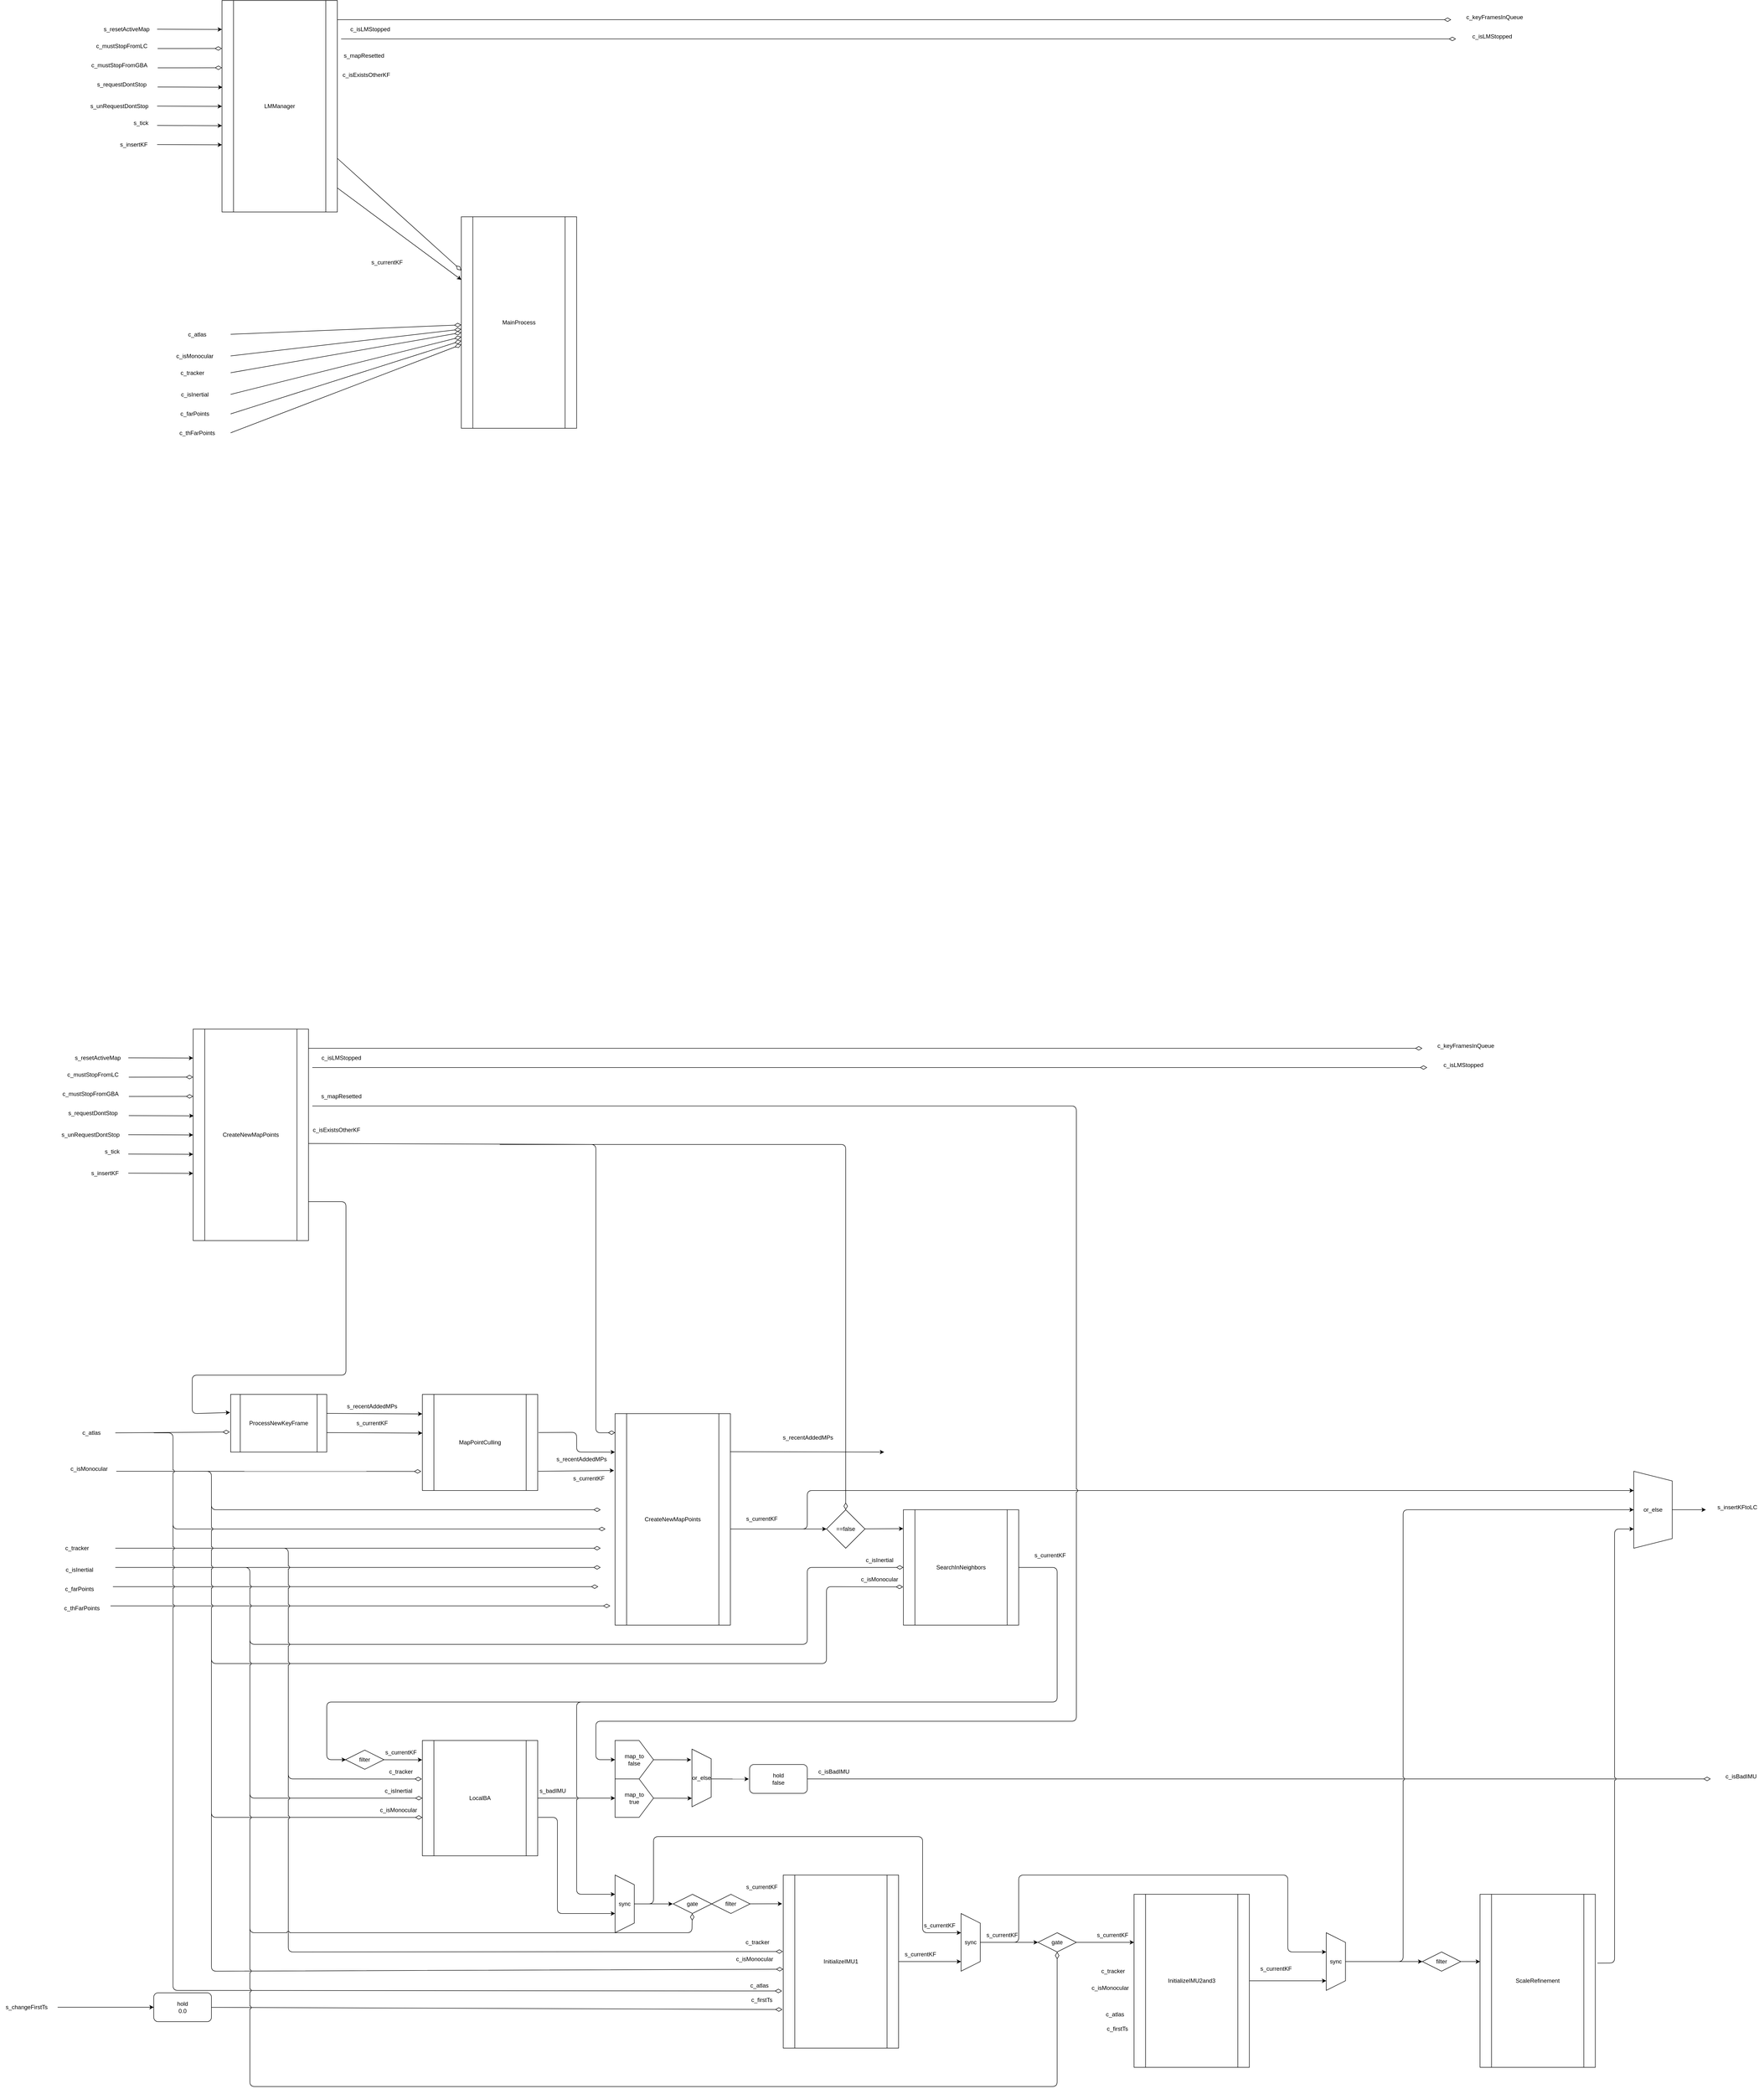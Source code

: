 <mxfile>
    <diagram id="bI2Ev9v69Rt3Gl_keq7L" name="ページ1">
        <mxGraphModel dx="1816" dy="4998" grid="1" gridSize="10" guides="1" tooltips="1" connect="1" arrows="1" fold="1" page="1" pageScale="1" pageWidth="827" pageHeight="1169" math="0" shadow="0">
            <root>
                <mxCell id="0"/>
                <mxCell id="1" parent="0"/>
                <mxCell id="60" value="" style="edgeStyle=none;orthogonalLoop=1;jettySize=auto;html=1;entryX=-0.006;entryY=0.314;entryDx=0;entryDy=0;entryPerimeter=0;exitX=0.999;exitY=0.816;exitDx=0;exitDy=0;exitPerimeter=0;" parent="1" source="225" target="79" edge="1">
                    <mxGeometry width="100" relative="1" as="geometry">
                        <mxPoint x="550" y="1050" as="sourcePoint"/>
                        <mxPoint x="40" y="1560" as="targetPoint"/>
                        <Array as="points">
                            <mxPoint x="360" y="1079"/>
                            <mxPoint x="360" y="1440"/>
                            <mxPoint x="40" y="1440"/>
                            <mxPoint x="40" y="1520"/>
                        </Array>
                    </mxGeometry>
                </mxCell>
                <mxCell id="74" value="" style="edgeStyle=none;orthogonalLoop=1;jettySize=auto;html=1;endArrow=diamondThin;endFill=0;endSize=12;" parent="1" edge="1">
                    <mxGeometry width="100" relative="1" as="geometry">
                        <mxPoint x="290" y="800" as="sourcePoint"/>
                        <mxPoint x="2610" y="800" as="targetPoint"/>
                        <Array as="points"/>
                    </mxGeometry>
                </mxCell>
                <mxCell id="79" value="ProcessNewKeyFrame" style="shape=process;whiteSpace=wrap;html=1;backgroundOutline=1;" parent="1" vertex="1">
                    <mxGeometry x="120" y="1480" width="200" height="120" as="geometry"/>
                </mxCell>
                <mxCell id="80" value="" style="edgeStyle=none;orthogonalLoop=1;jettySize=auto;html=1;endArrow=diamondThin;endFill=0;endSize=12;entryX=-0.009;entryY=0.652;entryDx=0;entryDy=0;entryPerimeter=0;" parent="1" target="79" edge="1">
                    <mxGeometry width="100" relative="1" as="geometry">
                        <mxPoint x="-120" y="1560" as="sourcePoint"/>
                        <mxPoint x="-20" y="1630" as="targetPoint"/>
                        <Array as="points"/>
                    </mxGeometry>
                </mxCell>
                <mxCell id="81" value="c_atlas" style="text;html=1;align=center;verticalAlign=middle;resizable=0;points=[];autosize=1;strokeColor=none;fillColor=none;" parent="1" vertex="1">
                    <mxGeometry x="-200" y="1545" width="60" height="30" as="geometry"/>
                </mxCell>
                <mxCell id="82" value="" style="edgeStyle=none;orthogonalLoop=1;jettySize=auto;html=1;entryX=-0.001;entryY=0.203;entryDx=0;entryDy=0;entryPerimeter=0;exitX=1.002;exitY=0.329;exitDx=0;exitDy=0;exitPerimeter=0;" parent="1" source="79" target="84" edge="1">
                    <mxGeometry width="100" relative="1" as="geometry">
                        <mxPoint x="490.84" y="1545" as="sourcePoint"/>
                        <mxPoint x="520" y="1540" as="targetPoint"/>
                        <Array as="points"/>
                    </mxGeometry>
                </mxCell>
                <mxCell id="83" value="s_recentAddedMPs" style="text;html=1;align=center;verticalAlign=middle;resizable=0;points=[];autosize=1;strokeColor=none;fillColor=none;" parent="1" vertex="1">
                    <mxGeometry x="349" y="1490" width="130" height="30" as="geometry"/>
                </mxCell>
                <mxCell id="84" value="MapPointCulling" style="shape=process;whiteSpace=wrap;html=1;backgroundOutline=1;" parent="1" vertex="1">
                    <mxGeometry x="519" y="1480" width="240" height="200" as="geometry"/>
                </mxCell>
                <mxCell id="85" value="s_currentKF" style="text;html=1;align=center;verticalAlign=middle;resizable=0;points=[];autosize=1;strokeColor=none;fillColor=none;" parent="1" vertex="1">
                    <mxGeometry x="369" y="1525" width="90" height="30" as="geometry"/>
                </mxCell>
                <mxCell id="86" value="" style="edgeStyle=none;orthogonalLoop=1;jettySize=auto;html=1;entryX=-0.001;entryY=0.203;entryDx=0;entryDy=0;entryPerimeter=0;exitX=1.002;exitY=0.329;exitDx=0;exitDy=0;exitPerimeter=0;" parent="1" edge="1">
                    <mxGeometry width="100" relative="1" as="geometry">
                        <mxPoint x="320.64" y="1559.44" as="sourcePoint"/>
                        <mxPoint x="519.0" y="1560.56" as="targetPoint"/>
                        <Array as="points"/>
                    </mxGeometry>
                </mxCell>
                <mxCell id="88" value="" style="edgeStyle=none;orthogonalLoop=1;jettySize=auto;html=1;endArrow=diamondThin;endFill=0;endSize=12;entryX=-0.01;entryY=0.801;entryDx=0;entryDy=0;entryPerimeter=0;" parent="1" target="84" edge="1">
                    <mxGeometry width="100" relative="1" as="geometry">
                        <mxPoint x="-118" y="1640" as="sourcePoint"/>
                        <mxPoint x="410" y="1640" as="targetPoint"/>
                        <Array as="points"/>
                    </mxGeometry>
                </mxCell>
                <mxCell id="89" value="c_isMonocular" style="text;html=1;align=center;verticalAlign=middle;resizable=0;points=[];autosize=1;strokeColor=none;fillColor=none;" parent="1" vertex="1">
                    <mxGeometry x="-225" y="1620" width="100" height="30" as="geometry"/>
                </mxCell>
                <mxCell id="90" value="CreateNewMapPoints" style="shape=process;whiteSpace=wrap;html=1;backgroundOutline=1;" parent="1" vertex="1">
                    <mxGeometry x="920" y="1520" width="240" height="440" as="geometry"/>
                </mxCell>
                <mxCell id="91" value="" style="edgeStyle=none;orthogonalLoop=1;jettySize=auto;html=1;endArrow=diamondThin;endFill=0;endSize=12;jumpStyle=arc;" parent="1" edge="1">
                    <mxGeometry width="100" relative="1" as="geometry">
                        <mxPoint x="-40" y="1560" as="sourcePoint"/>
                        <mxPoint x="900" y="1760" as="targetPoint"/>
                        <Array as="points">
                            <mxPoint y="1560"/>
                            <mxPoint y="1760"/>
                        </Array>
                    </mxGeometry>
                </mxCell>
                <mxCell id="92" value="" style="edgeStyle=none;orthogonalLoop=1;jettySize=auto;html=1;endArrow=diamondThin;endFill=0;endSize=12;jumpStyle=arc;" parent="1" edge="1">
                    <mxGeometry width="100" relative="1" as="geometry">
                        <mxPoint x="40" y="1640" as="sourcePoint"/>
                        <mxPoint x="890" y="1720" as="targetPoint"/>
                        <Array as="points">
                            <mxPoint x="80" y="1640"/>
                            <mxPoint x="80" y="1720"/>
                        </Array>
                    </mxGeometry>
                </mxCell>
                <mxCell id="93" value="" style="edgeStyle=none;orthogonalLoop=1;jettySize=auto;html=1;entryX=-0.009;entryY=0.269;entryDx=0;entryDy=0;entryPerimeter=0;" parent="1" target="90" edge="1">
                    <mxGeometry width="100" relative="1" as="geometry">
                        <mxPoint x="760" y="1640" as="sourcePoint"/>
                        <mxPoint x="920" y="1720" as="targetPoint"/>
                        <Array as="points"/>
                    </mxGeometry>
                </mxCell>
                <mxCell id="94" value="s_currentKF" style="text;html=1;align=center;verticalAlign=middle;resizable=0;points=[];autosize=1;strokeColor=none;fillColor=none;" parent="1" vertex="1">
                    <mxGeometry x="820" y="1640" width="90" height="30" as="geometry"/>
                </mxCell>
                <mxCell id="95" value="" style="edgeStyle=none;orthogonalLoop=1;jettySize=auto;html=1;jumpStyle=arc;exitX=1.007;exitY=0.397;exitDx=0;exitDy=0;exitPerimeter=0;entryX=-0.001;entryY=0.182;entryDx=0;entryDy=0;entryPerimeter=0;" parent="1" source="84" target="90" edge="1">
                    <mxGeometry width="100" relative="1" as="geometry">
                        <mxPoint x="760" y="1520" as="sourcePoint"/>
                        <mxPoint x="1080" y="1510" as="targetPoint"/>
                        <Array as="points">
                            <mxPoint x="840" y="1559"/>
                            <mxPoint x="840" y="1600"/>
                        </Array>
                    </mxGeometry>
                </mxCell>
                <mxCell id="96" value="s_recentAddedMPs" style="text;html=1;align=center;verticalAlign=middle;resizable=0;points=[];autosize=1;strokeColor=none;fillColor=none;" parent="1" vertex="1">
                    <mxGeometry x="785" y="1600" width="130" height="30" as="geometry"/>
                </mxCell>
                <mxCell id="97" value="" style="edgeStyle=none;orthogonalLoop=1;jettySize=auto;html=1;endArrow=diamondThin;endFill=0;endSize=12;jumpStyle=arc;" parent="1" edge="1">
                    <mxGeometry width="100" relative="1" as="geometry">
                        <mxPoint x="-120" y="1800" as="sourcePoint"/>
                        <mxPoint x="890" y="1800" as="targetPoint"/>
                        <Array as="points"/>
                    </mxGeometry>
                </mxCell>
                <mxCell id="99" value="c_tracker" style="text;html=1;align=center;verticalAlign=middle;resizable=0;points=[];autosize=1;strokeColor=none;fillColor=none;" parent="1" vertex="1">
                    <mxGeometry x="-235" y="1785" width="70" height="30" as="geometry"/>
                </mxCell>
                <mxCell id="100" value="c_isInertial" style="text;html=1;align=center;verticalAlign=middle;resizable=0;points=[];autosize=1;strokeColor=none;fillColor=none;" parent="1" vertex="1">
                    <mxGeometry x="-235" y="1830" width="80" height="30" as="geometry"/>
                </mxCell>
                <mxCell id="101" value="c_farPoints" style="text;html=1;align=center;verticalAlign=middle;resizable=0;points=[];autosize=1;strokeColor=none;fillColor=none;" parent="1" vertex="1">
                    <mxGeometry x="-235" y="1870" width="80" height="30" as="geometry"/>
                </mxCell>
                <mxCell id="102" value="" style="edgeStyle=none;orthogonalLoop=1;jettySize=auto;html=1;endArrow=diamondThin;endFill=0;endSize=12;jumpStyle=arc;" parent="1" edge="1">
                    <mxGeometry width="100" relative="1" as="geometry">
                        <mxPoint x="-120" y="1840" as="sourcePoint"/>
                        <mxPoint x="890" y="1840" as="targetPoint"/>
                        <Array as="points"/>
                    </mxGeometry>
                </mxCell>
                <mxCell id="103" value="" style="edgeStyle=none;orthogonalLoop=1;jettySize=auto;html=1;endArrow=diamondThin;endFill=0;endSize=12;jumpStyle=arc;" parent="1" edge="1">
                    <mxGeometry width="100" relative="1" as="geometry">
                        <mxPoint x="-125" y="1880" as="sourcePoint"/>
                        <mxPoint x="885" y="1880" as="targetPoint"/>
                        <Array as="points"/>
                    </mxGeometry>
                </mxCell>
                <mxCell id="104" value="" style="edgeStyle=none;orthogonalLoop=1;jettySize=auto;html=1;endArrow=diamondThin;endFill=0;endSize=12;jumpStyle=arc;" parent="1" edge="1">
                    <mxGeometry width="100" relative="1" as="geometry">
                        <mxPoint x="-130" y="1920" as="sourcePoint"/>
                        <mxPoint x="910" y="1920" as="targetPoint"/>
                        <Array as="points"/>
                    </mxGeometry>
                </mxCell>
                <mxCell id="105" value="c_thFarPoints" style="text;html=1;align=center;verticalAlign=middle;resizable=0;points=[];autosize=1;strokeColor=none;fillColor=none;" parent="1" vertex="1">
                    <mxGeometry x="-240" y="1910" width="100" height="30" as="geometry"/>
                </mxCell>
                <mxCell id="112" value="SearchInNeighbors" style="shape=process;whiteSpace=wrap;html=1;backgroundOutline=1;" parent="1" vertex="1">
                    <mxGeometry x="1520" y="1720" width="240" height="240" as="geometry"/>
                </mxCell>
                <mxCell id="114" value="" style="edgeStyle=none;orthogonalLoop=1;jettySize=auto;html=1;" parent="1" target="125" edge="1">
                    <mxGeometry width="100" relative="1" as="geometry">
                        <mxPoint x="1160" y="1760" as="sourcePoint"/>
                        <mxPoint x="1330" y="1790" as="targetPoint"/>
                        <Array as="points"/>
                    </mxGeometry>
                </mxCell>
                <mxCell id="115" value="s_currentKF" style="text;html=1;align=center;verticalAlign=middle;resizable=0;points=[];autosize=1;strokeColor=none;fillColor=none;" parent="1" vertex="1">
                    <mxGeometry x="1180" y="1724" width="90" height="30" as="geometry"/>
                </mxCell>
                <mxCell id="117" value="" style="edgeStyle=none;orthogonalLoop=1;jettySize=auto;html=1;endArrow=diamondThin;endFill=0;endSize=12;jumpStyle=arc;entryX=-0.003;entryY=0.669;entryDx=0;entryDy=0;entryPerimeter=0;" parent="1" target="112" edge="1">
                    <mxGeometry width="100" relative="1" as="geometry">
                        <mxPoint x="80" y="1680" as="sourcePoint"/>
                        <mxPoint x="1100" y="2030" as="targetPoint"/>
                        <Array as="points">
                            <mxPoint x="80" y="2040"/>
                            <mxPoint x="1360" y="2040"/>
                            <mxPoint x="1360" y="1880"/>
                        </Array>
                    </mxGeometry>
                </mxCell>
                <mxCell id="118" value="" style="edgeStyle=none;orthogonalLoop=1;jettySize=auto;html=1;endArrow=diamondThin;endFill=0;endSize=12;jumpStyle=arc;" parent="1" target="112" edge="1">
                    <mxGeometry width="100" relative="1" as="geometry">
                        <mxPoint x="120" y="1840" as="sourcePoint"/>
                        <mxPoint x="1090" y="2000" as="targetPoint"/>
                        <Array as="points">
                            <mxPoint x="160" y="1840"/>
                            <mxPoint x="160" y="2000"/>
                            <mxPoint x="1320" y="2000"/>
                            <mxPoint x="1320" y="1840"/>
                        </Array>
                    </mxGeometry>
                </mxCell>
                <mxCell id="119" value="" style="edgeStyle=none;orthogonalLoop=1;jettySize=auto;html=1;jumpStyle=arc;exitX=0.997;exitY=0.18;exitDx=0;exitDy=0;exitPerimeter=0;" parent="1" source="90" edge="1">
                    <mxGeometry width="100" relative="1" as="geometry">
                        <mxPoint x="1270.84" y="1575" as="sourcePoint"/>
                        <mxPoint x="1480" y="1600" as="targetPoint"/>
                        <Array as="points"/>
                    </mxGeometry>
                </mxCell>
                <mxCell id="120" value="s_recentAddedMPs" style="text;html=1;align=center;verticalAlign=middle;resizable=0;points=[];autosize=1;strokeColor=none;fillColor=none;" parent="1" vertex="1">
                    <mxGeometry x="1256" y="1555" width="130" height="30" as="geometry"/>
                </mxCell>
                <mxCell id="122" value="s_currentKF" style="text;html=1;align=center;verticalAlign=middle;resizable=0;points=[];autosize=1;strokeColor=none;fillColor=none;" parent="1" vertex="1">
                    <mxGeometry x="1780" y="1800" width="90" height="30" as="geometry"/>
                </mxCell>
                <mxCell id="124" value="" style="edgeStyle=none;orthogonalLoop=1;jettySize=auto;html=1;jumpStyle=arc;entryX=0.25;entryY=1;entryDx=0;entryDy=0;" parent="1" target="215" edge="1">
                    <mxGeometry width="100" relative="1" as="geometry">
                        <mxPoint x="1280" y="1760" as="sourcePoint"/>
                        <mxPoint x="2840" y="1680" as="targetPoint"/>
                        <Array as="points">
                            <mxPoint x="1320" y="1760"/>
                            <mxPoint x="1320" y="1680"/>
                            <mxPoint x="1840" y="1680"/>
                        </Array>
                    </mxGeometry>
                </mxCell>
                <mxCell id="125" value="==false" style="rhombus;whiteSpace=wrap;html=1;" parent="1" vertex="1">
                    <mxGeometry x="1360" y="1720" width="80" height="80" as="geometry"/>
                </mxCell>
                <mxCell id="126" value="" style="edgeStyle=none;orthogonalLoop=1;jettySize=auto;html=1;jumpStyle=arc;" parent="1" source="112" edge="1">
                    <mxGeometry width="100" relative="1" as="geometry">
                        <mxPoint x="1980" y="1819.231" as="sourcePoint"/>
                        <mxPoint x="360" y="2240" as="targetPoint"/>
                        <Array as="points">
                            <mxPoint x="1840" y="1840"/>
                            <mxPoint x="1840" y="2120"/>
                            <mxPoint x="320" y="2120"/>
                            <mxPoint x="320" y="2240"/>
                        </Array>
                    </mxGeometry>
                </mxCell>
                <mxCell id="128" value="" style="edgeStyle=none;orthogonalLoop=1;jettySize=auto;html=1;jumpStyle=arc;entryX=-0.001;entryY=0.164;entryDx=0;entryDy=0;entryPerimeter=0;" parent="1" source="125" target="112" edge="1">
                    <mxGeometry width="100" relative="1" as="geometry">
                        <mxPoint x="1420" y="2060" as="sourcePoint"/>
                        <mxPoint x="1609.16" y="2061.76" as="targetPoint"/>
                        <Array as="points"/>
                    </mxGeometry>
                </mxCell>
                <mxCell id="134" value="LocalBA" style="shape=process;whiteSpace=wrap;html=1;backgroundOutline=1;" parent="1" vertex="1">
                    <mxGeometry x="519" y="2200" width="240" height="240" as="geometry"/>
                </mxCell>
                <mxCell id="135" value="" style="edgeStyle=none;orthogonalLoop=1;jettySize=auto;html=1;endArrow=diamondThin;endFill=0;endSize=12;jumpStyle=arc;entryX=-0.005;entryY=0.334;entryDx=0;entryDy=0;entryPerimeter=0;" parent="1" target="134" edge="1">
                    <mxGeometry width="100" relative="1" as="geometry">
                        <mxPoint x="200" y="1800" as="sourcePoint"/>
                        <mxPoint x="480" y="2310" as="targetPoint"/>
                        <Array as="points">
                            <mxPoint x="240" y="1800"/>
                            <mxPoint x="240" y="2280"/>
                        </Array>
                    </mxGeometry>
                </mxCell>
                <mxCell id="136" value="" style="edgeStyle=none;orthogonalLoop=1;jettySize=auto;html=1;endArrow=diamondThin;endFill=0;endSize=12;jumpStyle=arc;entryX=0;entryY=0.667;entryDx=0;entryDy=0;entryPerimeter=0;" parent="1" target="134" edge="1">
                    <mxGeometry width="100" relative="1" as="geometry">
                        <mxPoint x="80" y="1960" as="sourcePoint"/>
                        <mxPoint x="490" y="2330" as="targetPoint"/>
                        <Array as="points">
                            <mxPoint x="80" y="2360"/>
                        </Array>
                    </mxGeometry>
                </mxCell>
                <mxCell id="137" value="" style="edgeStyle=none;orthogonalLoop=1;jettySize=auto;html=1;endArrow=diamondThin;endFill=0;endSize=12;jumpStyle=arc;entryX=0;entryY=0.5;entryDx=0;entryDy=0;" parent="1" target="134" edge="1">
                    <mxGeometry width="100" relative="1" as="geometry">
                        <mxPoint x="160" y="1990" as="sourcePoint"/>
                        <mxPoint x="210" y="2160" as="targetPoint"/>
                        <Array as="points">
                            <mxPoint x="160" y="2320"/>
                        </Array>
                    </mxGeometry>
                </mxCell>
                <mxCell id="138" value="c_isInertial" style="text;html=1;align=center;verticalAlign=middle;resizable=0;points=[];autosize=1;strokeColor=none;fillColor=none;" parent="1" vertex="1">
                    <mxGeometry x="429" y="2290" width="80" height="30" as="geometry"/>
                </mxCell>
                <mxCell id="139" value="c_tracker" style="text;html=1;align=center;verticalAlign=middle;resizable=0;points=[];autosize=1;strokeColor=none;fillColor=none;" parent="1" vertex="1">
                    <mxGeometry x="439" y="2250" width="70" height="30" as="geometry"/>
                </mxCell>
                <mxCell id="140" value="s_currentKF" style="text;html=1;align=center;verticalAlign=middle;resizable=0;points=[];autosize=1;strokeColor=none;fillColor=none;" parent="1" vertex="1">
                    <mxGeometry x="429" y="2210" width="90" height="30" as="geometry"/>
                </mxCell>
                <mxCell id="141" value="c_isMonocular" style="text;html=1;align=center;verticalAlign=middle;resizable=0;points=[];autosize=1;strokeColor=none;fillColor=none;" parent="1" vertex="1">
                    <mxGeometry x="419" y="2330" width="100" height="30" as="geometry"/>
                </mxCell>
                <mxCell id="142" value="c_isInertial" style="text;html=1;align=center;verticalAlign=middle;resizable=0;points=[];autosize=1;strokeColor=none;fillColor=none;" parent="1" vertex="1">
                    <mxGeometry x="1430" y="1810" width="80" height="30" as="geometry"/>
                </mxCell>
                <mxCell id="143" value="c_isMonocular" style="text;html=1;align=center;verticalAlign=middle;resizable=0;points=[];autosize=1;strokeColor=none;fillColor=none;" parent="1" vertex="1">
                    <mxGeometry x="1420" y="1850" width="100" height="30" as="geometry"/>
                </mxCell>
                <mxCell id="144" value="s_badIMU" style="text;html=1;align=center;verticalAlign=middle;resizable=0;points=[];autosize=1;strokeColor=none;fillColor=none;" parent="1" vertex="1">
                    <mxGeometry x="750" y="2290" width="80" height="30" as="geometry"/>
                </mxCell>
                <mxCell id="145" value="" style="edgeStyle=none;orthogonalLoop=1;jettySize=auto;html=1;jumpStyle=arc;" parent="1" source="134" target="146" edge="1">
                    <mxGeometry width="100" relative="1" as="geometry">
                        <mxPoint x="759.0" y="2310" as="sourcePoint"/>
                        <mxPoint x="920" y="2320" as="targetPoint"/>
                        <Array as="points"/>
                    </mxGeometry>
                </mxCell>
                <mxCell id="146" value="map_to&lt;br&gt;true" style="shape=offPageConnector;whiteSpace=wrap;html=1;direction=north;" parent="1" vertex="1">
                    <mxGeometry x="920" y="2280" width="80" height="80" as="geometry"/>
                </mxCell>
                <mxCell id="154" value="" style="edgeStyle=none;orthogonalLoop=1;jettySize=auto;html=1;jumpStyle=arc;entryX=0.5;entryY=0;entryDx=0;entryDy=0;" parent="1" target="155" edge="1">
                    <mxGeometry width="100" relative="1" as="geometry">
                        <mxPoint x="290" y="880" as="sourcePoint"/>
                        <mxPoint x="1090" y="2160" as="targetPoint"/>
                        <Array as="points">
                            <mxPoint x="720" y="880"/>
                            <mxPoint x="880" y="880"/>
                            <mxPoint x="1880" y="880"/>
                            <mxPoint x="1880" y="2160"/>
                            <mxPoint x="880" y="2160"/>
                            <mxPoint x="880" y="2240"/>
                        </Array>
                    </mxGeometry>
                </mxCell>
                <mxCell id="155" value="map_to&lt;br&gt;false" style="shape=offPageConnector;whiteSpace=wrap;html=1;direction=north;" parent="1" vertex="1">
                    <mxGeometry x="920" y="2200" width="80" height="80" as="geometry"/>
                </mxCell>
                <mxCell id="156" value="or_else" style="shape=trapezoid;perimeter=trapezoidPerimeter;whiteSpace=wrap;html=1;fixedSize=1;direction=south;" parent="1" vertex="1">
                    <mxGeometry x="1080" y="2218" width="40" height="120" as="geometry"/>
                </mxCell>
                <mxCell id="157" value="" style="edgeStyle=none;orthogonalLoop=1;jettySize=auto;html=1;jumpStyle=arc;entryX=0.185;entryY=1.042;entryDx=0;entryDy=0;entryPerimeter=0;" parent="1" source="155" target="156" edge="1">
                    <mxGeometry width="100" relative="1" as="geometry">
                        <mxPoint x="930.84" y="2440" as="sourcePoint"/>
                        <mxPoint x="1120.0" y="2441.76" as="targetPoint"/>
                        <Array as="points"/>
                    </mxGeometry>
                </mxCell>
                <mxCell id="159" value="" style="edgeStyle=none;orthogonalLoop=1;jettySize=auto;html=1;jumpStyle=arc;entryX=0.852;entryY=1.006;entryDx=0;entryDy=0;entryPerimeter=0;" parent="1" source="146" target="156" edge="1">
                    <mxGeometry width="100" relative="1" as="geometry">
                        <mxPoint x="1010" y="2260.857" as="sourcePoint"/>
                        <mxPoint x="1090" y="2282.571" as="targetPoint"/>
                        <Array as="points"/>
                    </mxGeometry>
                </mxCell>
                <mxCell id="160" value="" style="edgeStyle=none;orthogonalLoop=1;jettySize=auto;html=1;jumpStyle=arc;entryX=0.185;entryY=1.042;entryDx=0;entryDy=0;entryPerimeter=0;" parent="1" edge="1">
                    <mxGeometry width="100" relative="1" as="geometry">
                        <mxPoint x="1120" y="2279.998" as="sourcePoint"/>
                        <mxPoint x="1198.32" y="2280.13" as="targetPoint"/>
                        <Array as="points"/>
                    </mxGeometry>
                </mxCell>
                <mxCell id="161" value="hold&lt;br&gt;false" style="rounded=1;whiteSpace=wrap;html=1;" parent="1" vertex="1">
                    <mxGeometry x="1200" y="2250" width="120" height="60" as="geometry"/>
                </mxCell>
                <mxCell id="162" value="" style="edgeStyle=none;orthogonalLoop=1;jettySize=auto;html=1;endArrow=diamondThin;endFill=0;endSize=12;jumpStyle=arc;" parent="1" source="161" edge="1">
                    <mxGeometry width="100" relative="1" as="geometry">
                        <mxPoint x="1440" y="2337" as="sourcePoint"/>
                        <mxPoint x="3200" y="2280" as="targetPoint"/>
                        <Array as="points"/>
                    </mxGeometry>
                </mxCell>
                <mxCell id="163" value="c_isBadIMU" style="text;html=1;align=center;verticalAlign=middle;resizable=0;points=[];autosize=1;strokeColor=none;fillColor=none;" parent="1" vertex="1">
                    <mxGeometry x="1330" y="2250" width="90" height="30" as="geometry"/>
                </mxCell>
                <mxCell id="164" value="" style="edgeStyle=none;orthogonalLoop=1;jettySize=auto;html=1;jumpStyle=arc;" parent="1" edge="1">
                    <mxGeometry width="100" relative="1" as="geometry">
                        <mxPoint x="880" y="2120" as="sourcePoint"/>
                        <mxPoint x="920" y="2520" as="targetPoint"/>
                        <Array as="points">
                            <mxPoint x="840" y="2120"/>
                            <mxPoint x="840" y="2520"/>
                        </Array>
                    </mxGeometry>
                </mxCell>
                <mxCell id="165" value="filter" style="rhombus;whiteSpace=wrap;html=1;" parent="1" vertex="1">
                    <mxGeometry x="359" y="2220" width="80" height="40" as="geometry"/>
                </mxCell>
                <mxCell id="166" value="" style="edgeStyle=none;orthogonalLoop=1;jettySize=auto;html=1;jumpStyle=arc;entryX=-0.002;entryY=0.168;entryDx=0;entryDy=0;entryPerimeter=0;" parent="1" source="165" target="134" edge="1">
                    <mxGeometry width="100" relative="1" as="geometry">
                        <mxPoint x="260.0" y="2410" as="sourcePoint"/>
                        <mxPoint x="449.16" y="2411.76" as="targetPoint"/>
                        <Array as="points"/>
                    </mxGeometry>
                </mxCell>
                <mxCell id="167" value="" style="edgeStyle=none;orthogonalLoop=1;jettySize=auto;html=1;jumpStyle=arc;" parent="1" edge="1">
                    <mxGeometry width="100" relative="1" as="geometry">
                        <mxPoint x="760" y="2360" as="sourcePoint"/>
                        <mxPoint x="920" y="2560" as="targetPoint"/>
                        <Array as="points">
                            <mxPoint x="800" y="2360"/>
                            <mxPoint x="800" y="2560"/>
                        </Array>
                    </mxGeometry>
                </mxCell>
                <mxCell id="168" value="sync" style="shape=trapezoid;perimeter=trapezoidPerimeter;whiteSpace=wrap;html=1;fixedSize=1;direction=south;" parent="1" vertex="1">
                    <mxGeometry x="920" y="2480" width="40" height="120" as="geometry"/>
                </mxCell>
                <mxCell id="169" value="" style="edgeStyle=none;orthogonalLoop=1;jettySize=auto;html=1;jumpStyle=arc;" parent="1" source="168" edge="1">
                    <mxGeometry width="100" relative="1" as="geometry">
                        <mxPoint x="1030" y="2550" as="sourcePoint"/>
                        <mxPoint x="1040" y="2540" as="targetPoint"/>
                        <Array as="points"/>
                    </mxGeometry>
                </mxCell>
                <mxCell id="170" value="InitializeIMU1" style="shape=process;whiteSpace=wrap;html=1;backgroundOutline=1;" parent="1" vertex="1">
                    <mxGeometry x="1270" y="2480" width="240" height="360" as="geometry"/>
                </mxCell>
                <mxCell id="171" value="filter" style="rhombus;whiteSpace=wrap;html=1;" parent="1" vertex="1">
                    <mxGeometry x="1121" y="2520" width="80" height="40" as="geometry"/>
                </mxCell>
                <mxCell id="172" value="" style="edgeStyle=none;orthogonalLoop=1;jettySize=auto;html=1;jumpStyle=arc;entryX=-0.01;entryY=0.166;entryDx=0;entryDy=0;entryPerimeter=0;" parent="1" source="171" target="170" edge="1">
                    <mxGeometry width="100" relative="1" as="geometry">
                        <mxPoint x="1121" y="2539.63" as="sourcePoint"/>
                        <mxPoint x="1201" y="2539.63" as="targetPoint"/>
                        <Array as="points"/>
                    </mxGeometry>
                </mxCell>
                <mxCell id="173" value="s_currentKF" style="text;html=1;align=center;verticalAlign=middle;resizable=0;points=[];autosize=1;strokeColor=none;fillColor=none;" parent="1" vertex="1">
                    <mxGeometry x="1180" y="2490" width="90" height="30" as="geometry"/>
                </mxCell>
                <mxCell id="175" value="" style="edgeStyle=none;orthogonalLoop=1;jettySize=auto;html=1;endArrow=diamondThin;endFill=0;endSize=12;jumpStyle=arc;entryX=0;entryY=0.544;entryDx=0;entryDy=0;entryPerimeter=0;" parent="1" target="170" edge="1">
                    <mxGeometry width="100" relative="1" as="geometry">
                        <mxPoint x="80" y="2300" as="sourcePoint"/>
                        <mxPoint x="1160" y="2600" as="targetPoint"/>
                        <Array as="points">
                            <mxPoint x="80" y="2680"/>
                        </Array>
                    </mxGeometry>
                </mxCell>
                <mxCell id="176" value="c_isMonocular" style="text;html=1;align=center;verticalAlign=middle;resizable=0;points=[];autosize=1;strokeColor=none;fillColor=none;" parent="1" vertex="1">
                    <mxGeometry x="1160" y="2640" width="100" height="30" as="geometry"/>
                </mxCell>
                <mxCell id="177" value="" style="edgeStyle=none;orthogonalLoop=1;jettySize=auto;html=1;endArrow=diamondThin;endFill=0;endSize=12;jumpStyle=arc;entryX=-0.011;entryY=0.67;entryDx=0;entryDy=0;entryPerimeter=0;" parent="1" target="170" edge="1">
                    <mxGeometry width="100" relative="1" as="geometry">
                        <mxPoint y="1720" as="sourcePoint"/>
                        <mxPoint x="1200" y="2720" as="targetPoint"/>
                        <Array as="points">
                            <mxPoint y="2720"/>
                        </Array>
                    </mxGeometry>
                </mxCell>
                <mxCell id="178" value="" style="edgeStyle=none;orthogonalLoop=1;jettySize=auto;html=1;endArrow=diamondThin;endFill=0;endSize=12;jumpStyle=arc;entryX=-0.003;entryY=0.442;entryDx=0;entryDy=0;entryPerimeter=0;" parent="1" target="170" edge="1">
                    <mxGeometry width="100" relative="1" as="geometry">
                        <mxPoint x="240" y="2160" as="sourcePoint"/>
                        <mxPoint x="330" y="2600" as="targetPoint"/>
                        <Array as="points">
                            <mxPoint x="240" y="2640"/>
                        </Array>
                    </mxGeometry>
                </mxCell>
                <mxCell id="179" value="" style="edgeStyle=none;orthogonalLoop=1;jettySize=auto;html=1;exitX=0.999;exitY=0.326;exitDx=0;exitDy=0;exitPerimeter=0;jumpStyle=arc;" parent="1" target="181" edge="1">
                    <mxGeometry width="100" relative="1" as="geometry">
                        <mxPoint x="-240.0" y="2755" as="sourcePoint"/>
                        <mxPoint x="-50.84" y="2756.76" as="targetPoint"/>
                        <Array as="points"/>
                    </mxGeometry>
                </mxCell>
                <mxCell id="180" value="s_changeFirstTs" style="text;html=1;align=center;verticalAlign=middle;resizable=0;points=[];autosize=1;strokeColor=none;fillColor=none;" parent="1" vertex="1">
                    <mxGeometry x="-360" y="2740" width="110" height="30" as="geometry"/>
                </mxCell>
                <mxCell id="181" value="hold&lt;br&gt;0.0" style="rounded=1;whiteSpace=wrap;html=1;" parent="1" vertex="1">
                    <mxGeometry x="-40" y="2725" width="120" height="60" as="geometry"/>
                </mxCell>
                <mxCell id="182" value="" style="edgeStyle=none;orthogonalLoop=1;jettySize=auto;html=1;endArrow=diamondThin;endFill=0;endSize=12;jumpStyle=arc;entryX=-0.007;entryY=0.777;entryDx=0;entryDy=0;entryPerimeter=0;" parent="1" source="181" target="170" edge="1">
                    <mxGeometry width="100" relative="1" as="geometry">
                        <mxPoint x="80" y="2805.91" as="sourcePoint"/>
                        <mxPoint x="280" y="2800" as="targetPoint"/>
                        <Array as="points"/>
                    </mxGeometry>
                </mxCell>
                <mxCell id="183" value="c_firstTs" style="text;html=1;align=center;verticalAlign=middle;resizable=0;points=[];autosize=1;strokeColor=none;fillColor=none;" parent="1" vertex="1">
                    <mxGeometry x="1190" y="2725" width="70" height="30" as="geometry"/>
                </mxCell>
                <mxCell id="184" value="" style="edgeStyle=none;orthogonalLoop=1;jettySize=auto;html=1;jumpStyle=arc;" parent="1" edge="1">
                    <mxGeometry width="100" relative="1" as="geometry">
                        <mxPoint x="960" y="2540" as="sourcePoint"/>
                        <mxPoint x="1640" y="2600" as="targetPoint"/>
                        <Array as="points">
                            <mxPoint x="1000" y="2540"/>
                            <mxPoint x="1000" y="2400"/>
                            <mxPoint x="1560" y="2400"/>
                            <mxPoint x="1560" y="2600"/>
                        </Array>
                    </mxGeometry>
                </mxCell>
                <mxCell id="185" value="s_currentKF" style="text;html=1;align=center;verticalAlign=middle;resizable=0;points=[];autosize=1;strokeColor=none;fillColor=none;" parent="1" vertex="1">
                    <mxGeometry x="1550" y="2570" width="90" height="30" as="geometry"/>
                </mxCell>
                <mxCell id="187" value="" style="edgeStyle=none;orthogonalLoop=1;jettySize=auto;html=1;jumpStyle=arc;" parent="1" source="170" edge="1">
                    <mxGeometry width="100" relative="1" as="geometry">
                        <mxPoint x="1440" y="2530" as="sourcePoint"/>
                        <mxPoint x="1640" y="2660" as="targetPoint"/>
                        <Array as="points"/>
                    </mxGeometry>
                </mxCell>
                <mxCell id="188" value="sync" style="shape=trapezoid;perimeter=trapezoidPerimeter;whiteSpace=wrap;html=1;fixedSize=1;direction=south;" parent="1" vertex="1">
                    <mxGeometry x="1640" y="2560" width="40" height="120" as="geometry"/>
                </mxCell>
                <mxCell id="189" value="" style="edgeStyle=none;orthogonalLoop=1;jettySize=auto;html=1;jumpStyle=arc;" parent="1" source="188" edge="1">
                    <mxGeometry width="100" relative="1" as="geometry">
                        <mxPoint x="1710" y="2630" as="sourcePoint"/>
                        <mxPoint x="1800" y="2620" as="targetPoint"/>
                        <Array as="points"/>
                    </mxGeometry>
                </mxCell>
                <mxCell id="190" value="s_currentKF" style="text;html=1;align=center;verticalAlign=middle;resizable=0;points=[];autosize=1;strokeColor=none;fillColor=none;" parent="1" vertex="1">
                    <mxGeometry x="1510" y="2630" width="90" height="30" as="geometry"/>
                </mxCell>
                <mxCell id="191" value="s_currentKF" style="text;html=1;align=center;verticalAlign=middle;resizable=0;points=[];autosize=1;strokeColor=none;fillColor=none;" parent="1" vertex="1">
                    <mxGeometry x="1680" y="2590" width="90" height="30" as="geometry"/>
                </mxCell>
                <mxCell id="192" value="InitializeIMU2and3" style="shape=process;whiteSpace=wrap;html=1;backgroundOutline=1;" parent="1" vertex="1">
                    <mxGeometry x="2000" y="2520" width="240" height="360" as="geometry"/>
                </mxCell>
                <mxCell id="193" value="c_tracker" style="text;html=1;align=center;verticalAlign=middle;resizable=0;points=[];autosize=1;strokeColor=none;fillColor=none;" parent="1" vertex="1">
                    <mxGeometry x="1181" y="2605" width="70" height="30" as="geometry"/>
                </mxCell>
                <mxCell id="194" value="gate" style="rhombus;whiteSpace=wrap;html=1;" parent="1" vertex="1">
                    <mxGeometry x="1041" y="2520" width="80" height="40" as="geometry"/>
                </mxCell>
                <mxCell id="195" value="" style="edgeStyle=none;orthogonalLoop=1;jettySize=auto;html=1;endArrow=diamondThin;endFill=0;endSize=12;jumpStyle=arc;" parent="1" target="194" edge="1">
                    <mxGeometry width="100" relative="1" as="geometry">
                        <mxPoint x="160" y="2280" as="sourcePoint"/>
                        <mxPoint x="680" y="2604.5" as="targetPoint"/>
                        <Array as="points">
                            <mxPoint x="160" y="2600"/>
                            <mxPoint x="1080" y="2600"/>
                        </Array>
                    </mxGeometry>
                </mxCell>
                <mxCell id="196" value="c_atlas" style="text;html=1;align=center;verticalAlign=middle;resizable=0;points=[];autosize=1;strokeColor=none;fillColor=none;" parent="1" vertex="1">
                    <mxGeometry x="1190" y="2695" width="60" height="30" as="geometry"/>
                </mxCell>
                <mxCell id="197" value="" style="edgeStyle=none;orthogonalLoop=1;jettySize=auto;html=1;endArrow=diamondThin;endFill=0;endSize=12;jumpStyle=arc;entryX=0.5;entryY=1;entryDx=0;entryDy=0;" parent="1" target="198" edge="1">
                    <mxGeometry width="100" relative="1" as="geometry">
                        <mxPoint x="160" y="2550" as="sourcePoint"/>
                        <mxPoint x="1600" y="2920" as="targetPoint"/>
                        <Array as="points">
                            <mxPoint x="160" y="2920"/>
                            <mxPoint x="1840" y="2920"/>
                            <mxPoint x="1840" y="2680"/>
                        </Array>
                    </mxGeometry>
                </mxCell>
                <mxCell id="198" value="gate" style="rhombus;whiteSpace=wrap;html=1;" parent="1" vertex="1">
                    <mxGeometry x="1800" y="2600" width="80" height="40" as="geometry"/>
                </mxCell>
                <mxCell id="199" value="s_currentKF" style="text;html=1;align=center;verticalAlign=middle;resizable=0;points=[];autosize=1;strokeColor=none;fillColor=none;" parent="1" vertex="1">
                    <mxGeometry x="1910" y="2590" width="90" height="30" as="geometry"/>
                </mxCell>
                <mxCell id="200" value="" style="edgeStyle=none;orthogonalLoop=1;jettySize=auto;html=1;jumpStyle=arc;" parent="1" source="198" edge="1">
                    <mxGeometry width="100" relative="1" as="geometry">
                        <mxPoint x="1880" y="2620" as="sourcePoint"/>
                        <mxPoint x="2000" y="2620" as="targetPoint"/>
                        <Array as="points"/>
                    </mxGeometry>
                </mxCell>
                <mxCell id="201" value="c_isMonocular" style="text;html=1;align=center;verticalAlign=middle;resizable=0;points=[];autosize=1;strokeColor=none;fillColor=none;" parent="1" vertex="1">
                    <mxGeometry x="1900" y="2700" width="100" height="30" as="geometry"/>
                </mxCell>
                <mxCell id="202" value="c_firstTs" style="text;html=1;align=center;verticalAlign=middle;resizable=0;points=[];autosize=1;strokeColor=none;fillColor=none;" parent="1" vertex="1">
                    <mxGeometry x="1930" y="2785" width="70" height="30" as="geometry"/>
                </mxCell>
                <mxCell id="203" value="c_tracker" style="text;html=1;align=center;verticalAlign=middle;resizable=0;points=[];autosize=1;strokeColor=none;fillColor=none;" parent="1" vertex="1">
                    <mxGeometry x="1921" y="2665" width="70" height="30" as="geometry"/>
                </mxCell>
                <mxCell id="204" value="c_atlas" style="text;html=1;align=center;verticalAlign=middle;resizable=0;points=[];autosize=1;strokeColor=none;fillColor=none;" parent="1" vertex="1">
                    <mxGeometry x="1930" y="2755" width="60" height="30" as="geometry"/>
                </mxCell>
                <mxCell id="205" value="" style="edgeStyle=none;orthogonalLoop=1;jettySize=auto;html=1;jumpStyle=arc;" parent="1" source="192" edge="1">
                    <mxGeometry width="100" relative="1" as="geometry">
                        <mxPoint x="2320" y="2680" as="sourcePoint"/>
                        <mxPoint x="2400" y="2700" as="targetPoint"/>
                        <Array as="points"/>
                    </mxGeometry>
                </mxCell>
                <mxCell id="206" value="s_currentKF" style="text;html=1;align=center;verticalAlign=middle;resizable=0;points=[];autosize=1;strokeColor=none;fillColor=none;" parent="1" vertex="1">
                    <mxGeometry x="2250" y="2660" width="90" height="30" as="geometry"/>
                </mxCell>
                <mxCell id="207" value="" style="edgeStyle=none;orthogonalLoop=1;jettySize=auto;html=1;jumpStyle=arc;" parent="1" source="188" edge="1">
                    <mxGeometry width="100" relative="1" as="geometry">
                        <mxPoint x="1790" y="2490" as="sourcePoint"/>
                        <mxPoint x="2400" y="2640" as="targetPoint"/>
                        <Array as="points">
                            <mxPoint x="1760" y="2620"/>
                            <mxPoint x="1760" y="2480"/>
                            <mxPoint x="2320" y="2480"/>
                            <mxPoint x="2320" y="2640"/>
                        </Array>
                    </mxGeometry>
                </mxCell>
                <mxCell id="208" value="sync" style="shape=trapezoid;perimeter=trapezoidPerimeter;whiteSpace=wrap;html=1;fixedSize=1;direction=south;" parent="1" vertex="1">
                    <mxGeometry x="2400" y="2600" width="40" height="120" as="geometry"/>
                </mxCell>
                <mxCell id="209" value="ScaleRefinement" style="shape=process;whiteSpace=wrap;html=1;backgroundOutline=1;" parent="1" vertex="1">
                    <mxGeometry x="2720" y="2520" width="240" height="360" as="geometry"/>
                </mxCell>
                <mxCell id="210" value="filter" style="rhombus;whiteSpace=wrap;html=1;" parent="1" vertex="1">
                    <mxGeometry x="2600" y="2640" width="80" height="40" as="geometry"/>
                </mxCell>
                <mxCell id="212" value="" style="edgeStyle=none;orthogonalLoop=1;jettySize=auto;html=1;jumpStyle=arc;" parent="1" source="208" edge="1">
                    <mxGeometry width="100" relative="1" as="geometry">
                        <mxPoint x="2426.42" y="2980" as="sourcePoint"/>
                        <mxPoint x="2600" y="2660" as="targetPoint"/>
                        <Array as="points"/>
                    </mxGeometry>
                </mxCell>
                <mxCell id="213" value="" style="edgeStyle=none;orthogonalLoop=1;jettySize=auto;html=1;jumpStyle=arc;" parent="1" source="210" edge="1">
                    <mxGeometry width="100" relative="1" as="geometry">
                        <mxPoint x="2450" y="2680" as="sourcePoint"/>
                        <mxPoint x="2720" y="2660" as="targetPoint"/>
                        <Array as="points"/>
                    </mxGeometry>
                </mxCell>
                <mxCell id="214" value="" style="edgeStyle=none;orthogonalLoop=1;jettySize=auto;html=1;jumpStyle=arc;entryX=0.5;entryY=1;entryDx=0;entryDy=0;" parent="1" target="215" edge="1">
                    <mxGeometry width="100" relative="1" as="geometry">
                        <mxPoint x="2520" y="2660" as="sourcePoint"/>
                        <mxPoint x="2840" y="1720" as="targetPoint"/>
                        <Array as="points">
                            <mxPoint x="2560" y="2660"/>
                            <mxPoint x="2560" y="1720"/>
                        </Array>
                    </mxGeometry>
                </mxCell>
                <mxCell id="215" value="or_else" style="shape=trapezoid;perimeter=trapezoidPerimeter;whiteSpace=wrap;html=1;fixedSize=1;direction=south;" parent="1" vertex="1">
                    <mxGeometry x="3040" y="1640" width="80" height="160" as="geometry"/>
                </mxCell>
                <mxCell id="216" value="c_isBadIMU" style="text;html=1;align=center;verticalAlign=middle;resizable=0;points=[];autosize=1;strokeColor=none;fillColor=none;" parent="1" vertex="1">
                    <mxGeometry x="3218" y="2260" width="90" height="30" as="geometry"/>
                </mxCell>
                <mxCell id="217" value="" style="edgeStyle=none;orthogonalLoop=1;jettySize=auto;html=1;jumpStyle=arc;" parent="1" source="215" edge="1">
                    <mxGeometry width="100" relative="1" as="geometry">
                        <mxPoint x="2970.84" y="1750" as="sourcePoint"/>
                        <mxPoint x="3190" y="1720" as="targetPoint"/>
                        <Array as="points"/>
                    </mxGeometry>
                </mxCell>
                <mxCell id="218" value="s_insertKFtoLC" style="text;html=1;align=center;verticalAlign=middle;resizable=0;points=[];autosize=1;strokeColor=none;fillColor=none;" parent="1" vertex="1">
                    <mxGeometry x="3200" y="1700" width="110" height="30" as="geometry"/>
                </mxCell>
                <mxCell id="219" value="c_isLMStopped" style="text;html=1;align=center;verticalAlign=middle;resizable=0;points=[];autosize=1;strokeColor=none;fillColor=none;" parent="1" vertex="1">
                    <mxGeometry x="2630" y="780" width="110" height="30" as="geometry"/>
                </mxCell>
                <mxCell id="221" value="" style="edgeStyle=none;orthogonalLoop=1;jettySize=auto;html=1;endArrow=diamondThin;endFill=0;endSize=12;jumpStyle=arc;" parent="1" edge="1">
                    <mxGeometry width="100" relative="1" as="geometry">
                        <mxPoint x="282" y="760" as="sourcePoint"/>
                        <mxPoint x="2600" y="760" as="targetPoint"/>
                        <Array as="points"/>
                    </mxGeometry>
                </mxCell>
                <mxCell id="222" value="c_keyFramesInQueue" style="text;html=1;align=center;verticalAlign=middle;resizable=0;points=[];autosize=1;strokeColor=none;fillColor=none;" parent="1" vertex="1">
                    <mxGeometry x="2620" y="740" width="140" height="30" as="geometry"/>
                </mxCell>
                <mxCell id="224" value="" style="edgeStyle=none;orthogonalLoop=1;jettySize=auto;html=1;exitX=1.018;exitY=0.398;exitDx=0;exitDy=0;exitPerimeter=0;jumpStyle=arc;entryX=0.75;entryY=1;entryDx=0;entryDy=0;" parent="1" source="209" target="215" edge="1">
                    <mxGeometry width="100" relative="1" as="geometry">
                        <mxPoint x="3150.0" y="2590" as="sourcePoint"/>
                        <mxPoint x="3339.16" y="2591.76" as="targetPoint"/>
                        <Array as="points">
                            <mxPoint x="3000" y="2663"/>
                            <mxPoint x="3000" y="1760"/>
                        </Array>
                    </mxGeometry>
                </mxCell>
                <mxCell id="225" value="CreateNewMapPoints" style="shape=process;whiteSpace=wrap;html=1;backgroundOutline=1;" vertex="1" parent="1">
                    <mxGeometry x="42" y="720" width="240" height="440" as="geometry"/>
                </mxCell>
                <mxCell id="226" value="c_mustStopFromLC" style="text;html=1;align=center;verticalAlign=middle;resizable=0;points=[];autosize=1;strokeColor=none;fillColor=none;" vertex="1" parent="1">
                    <mxGeometry x="-232" y="800" width="130" height="30" as="geometry"/>
                </mxCell>
                <mxCell id="227" value="c_mustStopFromGBA" style="text;html=1;align=center;verticalAlign=middle;resizable=0;points=[];autosize=1;strokeColor=none;fillColor=none;" vertex="1" parent="1">
                    <mxGeometry x="-242" y="840" width="140" height="30" as="geometry"/>
                </mxCell>
                <mxCell id="228" value="s_requestDontStop" style="text;html=1;align=center;verticalAlign=middle;resizable=0;points=[];autosize=1;strokeColor=none;fillColor=none;" vertex="1" parent="1">
                    <mxGeometry x="-232" y="880" width="130" height="30" as="geometry"/>
                </mxCell>
                <mxCell id="229" value="s_unRequestDontStop" style="text;html=1;align=center;verticalAlign=middle;resizable=0;points=[];autosize=1;strokeColor=none;fillColor=none;" vertex="1" parent="1">
                    <mxGeometry x="-242" y="925" width="140" height="30" as="geometry"/>
                </mxCell>
                <mxCell id="230" value="s_resetActiveMap" style="text;html=1;align=center;verticalAlign=middle;resizable=0;points=[];autosize=1;strokeColor=none;fillColor=none;" vertex="1" parent="1">
                    <mxGeometry x="-217" y="765" width="120" height="30" as="geometry"/>
                </mxCell>
                <mxCell id="231" value="" style="edgeStyle=none;orthogonalLoop=1;jettySize=auto;html=1;endArrow=diamondThin;endFill=0;endSize=12;jumpStyle=arc;entryX=-0.001;entryY=0.227;entryDx=0;entryDy=0;entryPerimeter=0;" edge="1" parent="1" target="225">
                    <mxGeometry width="100" relative="1" as="geometry">
                        <mxPoint x="-92" y="820" as="sourcePoint"/>
                        <mxPoint x="-12" y="820" as="targetPoint"/>
                        <Array as="points"/>
                    </mxGeometry>
                </mxCell>
                <mxCell id="232" value="" style="edgeStyle=none;orthogonalLoop=1;jettySize=auto;html=1;endArrow=diamondThin;endFill=0;endSize=12;jumpStyle=arc;entryX=-0.001;entryY=0.227;entryDx=0;entryDy=0;entryPerimeter=0;" edge="1" parent="1">
                    <mxGeometry width="100" relative="1" as="geometry">
                        <mxPoint x="-91.76" y="860.12" as="sourcePoint"/>
                        <mxPoint x="42" y="860.0" as="targetPoint"/>
                        <Array as="points"/>
                    </mxGeometry>
                </mxCell>
                <mxCell id="234" value="" style="edgeStyle=none;orthogonalLoop=1;jettySize=auto;html=1;" edge="1" parent="1">
                    <mxGeometry width="100" relative="1" as="geometry">
                        <mxPoint x="-92" y="900" as="sourcePoint"/>
                        <mxPoint x="43" y="900.466" as="targetPoint"/>
                        <Array as="points"/>
                    </mxGeometry>
                </mxCell>
                <mxCell id="235" value="" style="edgeStyle=none;orthogonalLoop=1;jettySize=auto;html=1;" edge="1" parent="1">
                    <mxGeometry width="100" relative="1" as="geometry">
                        <mxPoint x="-93" y="939.77" as="sourcePoint"/>
                        <mxPoint x="42" y="940.236" as="targetPoint"/>
                        <Array as="points"/>
                    </mxGeometry>
                </mxCell>
                <mxCell id="236" value="" style="edgeStyle=none;orthogonalLoop=1;jettySize=auto;html=1;" edge="1" parent="1">
                    <mxGeometry width="100" relative="1" as="geometry">
                        <mxPoint x="-93" y="779.77" as="sourcePoint"/>
                        <mxPoint x="42" y="780.236" as="targetPoint"/>
                        <Array as="points"/>
                    </mxGeometry>
                </mxCell>
                <mxCell id="237" value="" style="edgeStyle=none;orthogonalLoop=1;jettySize=auto;html=1;" edge="1" parent="1">
                    <mxGeometry width="100" relative="1" as="geometry">
                        <mxPoint x="-93" y="980" as="sourcePoint"/>
                        <mxPoint x="42" y="980.466" as="targetPoint"/>
                        <Array as="points"/>
                    </mxGeometry>
                </mxCell>
                <mxCell id="238" value="s_tick" style="text;html=1;align=center;verticalAlign=middle;resizable=0;points=[];autosize=1;strokeColor=none;fillColor=none;" vertex="1" parent="1">
                    <mxGeometry x="-152" y="960" width="50" height="30" as="geometry"/>
                </mxCell>
                <mxCell id="239" value="" style="edgeStyle=none;orthogonalLoop=1;jettySize=auto;html=1;" edge="1" parent="1">
                    <mxGeometry width="100" relative="1" as="geometry">
                        <mxPoint x="-93" y="1019.77" as="sourcePoint"/>
                        <mxPoint x="42" y="1020.236" as="targetPoint"/>
                        <Array as="points"/>
                    </mxGeometry>
                </mxCell>
                <mxCell id="240" value="s_insertKF" style="text;html=1;align=center;verticalAlign=middle;resizable=0;points=[];autosize=1;strokeColor=none;fillColor=none;" vertex="1" parent="1">
                    <mxGeometry x="-182" y="1005" width="80" height="30" as="geometry"/>
                </mxCell>
                <mxCell id="241" value="" style="edgeStyle=none;orthogonalLoop=1;jettySize=auto;html=1;endArrow=diamondThin;endFill=0;endSize=12;jumpStyle=arc;entryX=0.001;entryY=0.09;entryDx=0;entryDy=0;entryPerimeter=0;exitX=0.998;exitY=0.541;exitDx=0;exitDy=0;exitPerimeter=0;" edge="1" parent="1" source="225" target="90">
                    <mxGeometry width="100" relative="1" as="geometry">
                        <mxPoint x="640" y="990" as="sourcePoint"/>
                        <mxPoint x="910" y="1560" as="targetPoint"/>
                        <Array as="points">
                            <mxPoint x="880" y="960"/>
                            <mxPoint x="880" y="1560"/>
                        </Array>
                    </mxGeometry>
                </mxCell>
                <mxCell id="242" value="c_isExistsOtherKF" style="text;html=1;align=center;verticalAlign=middle;resizable=0;points=[];autosize=1;strokeColor=none;fillColor=none;" vertex="1" parent="1">
                    <mxGeometry x="280" y="915" width="120" height="30" as="geometry"/>
                </mxCell>
                <mxCell id="243" value="" style="endArrow=diamondThin;html=1;endFill=0;jumpSize=12;endSize=12;" edge="1" parent="1" target="125">
                    <mxGeometry width="50" height="50" relative="1" as="geometry">
                        <mxPoint x="680" y="960" as="sourcePoint"/>
                        <mxPoint x="1020" y="950" as="targetPoint"/>
                        <Array as="points">
                            <mxPoint x="1400" y="960"/>
                        </Array>
                    </mxGeometry>
                </mxCell>
                <mxCell id="244" value="s_mapResetted" style="text;html=1;align=center;verticalAlign=middle;resizable=0;points=[];autosize=1;strokeColor=none;fillColor=none;" vertex="1" parent="1">
                    <mxGeometry x="295" y="845" width="110" height="30" as="geometry"/>
                </mxCell>
                <mxCell id="245" value="c_isLMStopped" style="text;html=1;align=center;verticalAlign=middle;resizable=0;points=[];autosize=1;strokeColor=none;fillColor=none;" vertex="1" parent="1">
                    <mxGeometry x="295" y="765" width="110" height="30" as="geometry"/>
                </mxCell>
                <mxCell id="246" value="" style="edgeStyle=none;orthogonalLoop=1;jettySize=auto;html=1;endArrow=diamondThin;endFill=0;endSize=12;" edge="1" parent="1">
                    <mxGeometry width="100" relative="1" as="geometry">
                        <mxPoint x="350" y="-1340" as="sourcePoint"/>
                        <mxPoint x="2670" y="-1340" as="targetPoint"/>
                        <Array as="points"/>
                    </mxGeometry>
                </mxCell>
                <mxCell id="247" value="c_isLMStopped" style="text;html=1;align=center;verticalAlign=middle;resizable=0;points=[];autosize=1;strokeColor=none;fillColor=none;" vertex="1" parent="1">
                    <mxGeometry x="2690" y="-1360" width="110" height="30" as="geometry"/>
                </mxCell>
                <mxCell id="248" value="" style="edgeStyle=none;orthogonalLoop=1;jettySize=auto;html=1;endArrow=diamondThin;endFill=0;endSize=12;jumpStyle=arc;" edge="1" parent="1">
                    <mxGeometry width="100" relative="1" as="geometry">
                        <mxPoint x="342" y="-1380" as="sourcePoint"/>
                        <mxPoint x="2660" y="-1380" as="targetPoint"/>
                        <Array as="points"/>
                    </mxGeometry>
                </mxCell>
                <mxCell id="249" value="c_keyFramesInQueue" style="text;html=1;align=center;verticalAlign=middle;resizable=0;points=[];autosize=1;strokeColor=none;fillColor=none;" vertex="1" parent="1">
                    <mxGeometry x="2680" y="-1400" width="140" height="30" as="geometry"/>
                </mxCell>
                <mxCell id="250" value="LMManager" style="shape=process;whiteSpace=wrap;html=1;backgroundOutline=1;" vertex="1" parent="1">
                    <mxGeometry x="102" y="-1420" width="240" height="440" as="geometry"/>
                </mxCell>
                <mxCell id="251" value="c_mustStopFromLC" style="text;html=1;align=center;verticalAlign=middle;resizable=0;points=[];autosize=1;strokeColor=none;fillColor=none;" vertex="1" parent="1">
                    <mxGeometry x="-172" y="-1340" width="130" height="30" as="geometry"/>
                </mxCell>
                <mxCell id="252" value="c_mustStopFromGBA" style="text;html=1;align=center;verticalAlign=middle;resizable=0;points=[];autosize=1;strokeColor=none;fillColor=none;" vertex="1" parent="1">
                    <mxGeometry x="-182" y="-1300" width="140" height="30" as="geometry"/>
                </mxCell>
                <mxCell id="253" value="s_requestDontStop" style="text;html=1;align=center;verticalAlign=middle;resizable=0;points=[];autosize=1;strokeColor=none;fillColor=none;" vertex="1" parent="1">
                    <mxGeometry x="-172" y="-1260" width="130" height="30" as="geometry"/>
                </mxCell>
                <mxCell id="254" value="s_unRequestDontStop" style="text;html=1;align=center;verticalAlign=middle;resizable=0;points=[];autosize=1;strokeColor=none;fillColor=none;" vertex="1" parent="1">
                    <mxGeometry x="-182" y="-1215" width="140" height="30" as="geometry"/>
                </mxCell>
                <mxCell id="255" value="s_resetActiveMap" style="text;html=1;align=center;verticalAlign=middle;resizable=0;points=[];autosize=1;strokeColor=none;fillColor=none;" vertex="1" parent="1">
                    <mxGeometry x="-157" y="-1375" width="120" height="30" as="geometry"/>
                </mxCell>
                <mxCell id="256" value="" style="edgeStyle=none;orthogonalLoop=1;jettySize=auto;html=1;endArrow=diamondThin;endFill=0;endSize=12;jumpStyle=arc;entryX=-0.001;entryY=0.227;entryDx=0;entryDy=0;entryPerimeter=0;" edge="1" parent="1" target="250">
                    <mxGeometry width="100" relative="1" as="geometry">
                        <mxPoint x="-32" y="-1320" as="sourcePoint"/>
                        <mxPoint x="48" y="-1320" as="targetPoint"/>
                        <Array as="points"/>
                    </mxGeometry>
                </mxCell>
                <mxCell id="257" value="" style="edgeStyle=none;orthogonalLoop=1;jettySize=auto;html=1;endArrow=diamondThin;endFill=0;endSize=12;jumpStyle=arc;entryX=-0.001;entryY=0.227;entryDx=0;entryDy=0;entryPerimeter=0;" edge="1" parent="1">
                    <mxGeometry width="100" relative="1" as="geometry">
                        <mxPoint x="-31.76" y="-1279.88" as="sourcePoint"/>
                        <mxPoint x="102" y="-1280" as="targetPoint"/>
                        <Array as="points"/>
                    </mxGeometry>
                </mxCell>
                <mxCell id="258" value="" style="edgeStyle=none;orthogonalLoop=1;jettySize=auto;html=1;" edge="1" parent="1">
                    <mxGeometry width="100" relative="1" as="geometry">
                        <mxPoint x="-32" y="-1240" as="sourcePoint"/>
                        <mxPoint x="103" y="-1239.534" as="targetPoint"/>
                        <Array as="points"/>
                    </mxGeometry>
                </mxCell>
                <mxCell id="259" value="" style="edgeStyle=none;orthogonalLoop=1;jettySize=auto;html=1;" edge="1" parent="1">
                    <mxGeometry width="100" relative="1" as="geometry">
                        <mxPoint x="-33" y="-1200.23" as="sourcePoint"/>
                        <mxPoint x="102" y="-1199.764" as="targetPoint"/>
                        <Array as="points"/>
                    </mxGeometry>
                </mxCell>
                <mxCell id="260" value="" style="edgeStyle=none;orthogonalLoop=1;jettySize=auto;html=1;" edge="1" parent="1">
                    <mxGeometry width="100" relative="1" as="geometry">
                        <mxPoint x="-33" y="-1360.23" as="sourcePoint"/>
                        <mxPoint x="102" y="-1359.764" as="targetPoint"/>
                        <Array as="points"/>
                    </mxGeometry>
                </mxCell>
                <mxCell id="261" value="" style="edgeStyle=none;orthogonalLoop=1;jettySize=auto;html=1;" edge="1" parent="1">
                    <mxGeometry width="100" relative="1" as="geometry">
                        <mxPoint x="-33" y="-1160" as="sourcePoint"/>
                        <mxPoint x="102" y="-1159.534" as="targetPoint"/>
                        <Array as="points"/>
                    </mxGeometry>
                </mxCell>
                <mxCell id="262" value="s_tick" style="text;html=1;align=center;verticalAlign=middle;resizable=0;points=[];autosize=1;strokeColor=none;fillColor=none;" vertex="1" parent="1">
                    <mxGeometry x="-92" y="-1180" width="50" height="30" as="geometry"/>
                </mxCell>
                <mxCell id="263" value="" style="edgeStyle=none;orthogonalLoop=1;jettySize=auto;html=1;" edge="1" parent="1">
                    <mxGeometry width="100" relative="1" as="geometry">
                        <mxPoint x="-33" y="-1120.23" as="sourcePoint"/>
                        <mxPoint x="102" y="-1119.764" as="targetPoint"/>
                        <Array as="points"/>
                    </mxGeometry>
                </mxCell>
                <mxCell id="264" value="s_insertKF" style="text;html=1;align=center;verticalAlign=middle;resizable=0;points=[];autosize=1;strokeColor=none;fillColor=none;" vertex="1" parent="1">
                    <mxGeometry x="-122" y="-1135" width="80" height="30" as="geometry"/>
                </mxCell>
                <mxCell id="265" value="c_isExistsOtherKF" style="text;html=1;align=center;verticalAlign=middle;resizable=0;points=[];autosize=1;strokeColor=none;fillColor=none;" vertex="1" parent="1">
                    <mxGeometry x="342" y="-1280" width="120" height="30" as="geometry"/>
                </mxCell>
                <mxCell id="266" value="s_mapResetted" style="text;html=1;align=center;verticalAlign=middle;resizable=0;points=[];autosize=1;strokeColor=none;fillColor=none;" vertex="1" parent="1">
                    <mxGeometry x="342" y="-1320" width="110" height="30" as="geometry"/>
                </mxCell>
                <mxCell id="267" value="c_isLMStopped" style="text;html=1;align=center;verticalAlign=middle;resizable=0;points=[];autosize=1;strokeColor=none;fillColor=none;" vertex="1" parent="1">
                    <mxGeometry x="355" y="-1375" width="110" height="30" as="geometry"/>
                </mxCell>
                <mxCell id="268" value="MainProcess" style="shape=process;whiteSpace=wrap;html=1;backgroundOutline=1;" vertex="1" parent="1">
                    <mxGeometry x="600" y="-970" width="240" height="440" as="geometry"/>
                </mxCell>
                <mxCell id="269" value="c_atlas" style="text;html=1;align=center;verticalAlign=middle;resizable=0;points=[];autosize=1;strokeColor=none;fillColor=none;" vertex="1" parent="1">
                    <mxGeometry x="20" y="-740" width="60" height="30" as="geometry"/>
                </mxCell>
                <mxCell id="270" value="c_isMonocular" style="text;html=1;align=center;verticalAlign=middle;resizable=0;points=[];autosize=1;strokeColor=none;fillColor=none;" vertex="1" parent="1">
                    <mxGeometry x="-5" y="-695" width="100" height="30" as="geometry"/>
                </mxCell>
                <mxCell id="271" value="c_tracker" style="text;html=1;align=center;verticalAlign=middle;resizable=0;points=[];autosize=1;strokeColor=none;fillColor=none;" vertex="1" parent="1">
                    <mxGeometry x="5" y="-660" width="70" height="30" as="geometry"/>
                </mxCell>
                <mxCell id="272" value="c_isInertial" style="text;html=1;align=center;verticalAlign=middle;resizable=0;points=[];autosize=1;strokeColor=none;fillColor=none;" vertex="1" parent="1">
                    <mxGeometry x="5" y="-615" width="80" height="30" as="geometry"/>
                </mxCell>
                <mxCell id="273" value="c_farPoints" style="text;html=1;align=center;verticalAlign=middle;resizable=0;points=[];autosize=1;strokeColor=none;fillColor=none;" vertex="1" parent="1">
                    <mxGeometry x="5" y="-575" width="80" height="30" as="geometry"/>
                </mxCell>
                <mxCell id="274" value="c_thFarPoints" style="text;html=1;align=center;verticalAlign=middle;resizable=0;points=[];autosize=1;strokeColor=none;fillColor=none;" vertex="1" parent="1">
                    <mxGeometry y="-535" width="100" height="30" as="geometry"/>
                </mxCell>
                <mxCell id="290" value="s_currentKF" style="text;html=1;align=center;verticalAlign=middle;resizable=0;points=[];autosize=1;strokeColor=none;fillColor=none;" vertex="1" parent="1">
                    <mxGeometry x="400" y="-890" width="90" height="30" as="geometry"/>
                </mxCell>
                <mxCell id="291" value="" style="edgeStyle=none;orthogonalLoop=1;jettySize=auto;html=1;" edge="1" parent="1" target="268">
                    <mxGeometry width="100" relative="1" as="geometry">
                        <mxPoint x="342" y="-1030.0" as="sourcePoint"/>
                        <mxPoint x="477" y="-1029.534" as="targetPoint"/>
                        <Array as="points"/>
                    </mxGeometry>
                </mxCell>
                <mxCell id="292" value="" style="edgeStyle=none;orthogonalLoop=1;jettySize=auto;html=1;endArrow=diamondThin;endFill=0;endSize=12;jumpStyle=arc;" edge="1" parent="1" target="268">
                    <mxGeometry width="100" relative="1" as="geometry">
                        <mxPoint x="120.0" y="-725.51" as="sourcePoint"/>
                        <mxPoint x="253.76" y="-725.63" as="targetPoint"/>
                        <Array as="points"/>
                    </mxGeometry>
                </mxCell>
                <mxCell id="293" value="" style="edgeStyle=none;orthogonalLoop=1;jettySize=auto;html=1;endArrow=diamondThin;endFill=0;endSize=12;jumpStyle=arc;" edge="1" parent="1" target="268">
                    <mxGeometry width="100" relative="1" as="geometry">
                        <mxPoint x="120" y="-680.51" as="sourcePoint"/>
                        <mxPoint x="253.76" y="-680.63" as="targetPoint"/>
                        <Array as="points"/>
                    </mxGeometry>
                </mxCell>
                <mxCell id="294" value="" style="edgeStyle=none;orthogonalLoop=1;jettySize=auto;html=1;endArrow=diamondThin;endFill=0;endSize=12;jumpStyle=arc;" edge="1" parent="1" target="268">
                    <mxGeometry width="100" relative="1" as="geometry">
                        <mxPoint x="120" y="-645.51" as="sourcePoint"/>
                        <mxPoint x="253.76" y="-645.63" as="targetPoint"/>
                        <Array as="points"/>
                    </mxGeometry>
                </mxCell>
                <mxCell id="295" value="" style="edgeStyle=none;orthogonalLoop=1;jettySize=auto;html=1;endArrow=diamondThin;endFill=0;endSize=12;jumpStyle=arc;" edge="1" parent="1" target="268">
                    <mxGeometry width="100" relative="1" as="geometry">
                        <mxPoint x="120" y="-600.51" as="sourcePoint"/>
                        <mxPoint x="253.76" y="-600.63" as="targetPoint"/>
                        <Array as="points"/>
                    </mxGeometry>
                </mxCell>
                <mxCell id="296" value="" style="edgeStyle=none;orthogonalLoop=1;jettySize=auto;html=1;endArrow=diamondThin;endFill=0;endSize=12;jumpStyle=arc;" edge="1" parent="1" target="268">
                    <mxGeometry width="100" relative="1" as="geometry">
                        <mxPoint x="120" y="-559.88" as="sourcePoint"/>
                        <mxPoint x="253.76" y="-560.0" as="targetPoint"/>
                        <Array as="points"/>
                    </mxGeometry>
                </mxCell>
                <mxCell id="297" value="" style="edgeStyle=none;orthogonalLoop=1;jettySize=auto;html=1;endArrow=diamondThin;endFill=0;endSize=12;jumpStyle=arc;" edge="1" parent="1" target="268">
                    <mxGeometry width="100" relative="1" as="geometry">
                        <mxPoint x="120" y="-520.51" as="sourcePoint"/>
                        <mxPoint x="253.76" y="-520.63" as="targetPoint"/>
                        <Array as="points"/>
                    </mxGeometry>
                </mxCell>
                <mxCell id="298" value="" style="edgeStyle=none;orthogonalLoop=1;jettySize=auto;html=1;endArrow=diamondThin;endFill=0;endSize=12;jumpStyle=arc;" edge="1" parent="1" source="250" target="268">
                    <mxGeometry width="100" relative="1" as="geometry">
                        <mxPoint x="470" y="-1199.88" as="sourcePoint"/>
                        <mxPoint x="603.76" y="-1200" as="targetPoint"/>
                        <Array as="points"/>
                    </mxGeometry>
                </mxCell>
            </root>
        </mxGraphModel>
    </diagram>
</mxfile>